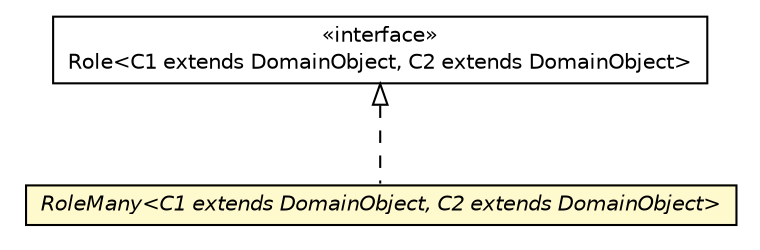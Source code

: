 #!/usr/local/bin/dot
#
# Class diagram 
# Generated by UMLGraph version 5.1 (http://www.umlgraph.org/)
#

digraph G {
	edge [fontname="Helvetica",fontsize=10,labelfontname="Helvetica",labelfontsize=10];
	node [fontname="Helvetica",fontsize=10,shape=plaintext];
	nodesep=0.25;
	ranksep=0.5;
	// pt.ist.fenixframework.dml.runtime.RoleMany<C1 extends pt.ist.fenixframework.DomainObject, C2 extends pt.ist.fenixframework.DomainObject>
	c49680 [label=<<table title="pt.ist.fenixframework.dml.runtime.RoleMany" border="0" cellborder="1" cellspacing="0" cellpadding="2" port="p" bgcolor="lemonChiffon" href="./RoleMany.html">
		<tr><td><table border="0" cellspacing="0" cellpadding="1">
<tr><td align="center" balign="center"><font face="Helvetica-Oblique"> RoleMany&lt;C1 extends DomainObject, C2 extends DomainObject&gt; </font></td></tr>
		</table></td></tr>
		</table>>, fontname="Helvetica", fontcolor="black", fontsize=10.0];
	// pt.ist.fenixframework.dml.runtime.Role<C1 extends pt.ist.fenixframework.DomainObject, C2 extends pt.ist.fenixframework.DomainObject>
	c49682 [label=<<table title="pt.ist.fenixframework.dml.runtime.Role" border="0" cellborder="1" cellspacing="0" cellpadding="2" port="p" href="./Role.html">
		<tr><td><table border="0" cellspacing="0" cellpadding="1">
<tr><td align="center" balign="center"> &#171;interface&#187; </td></tr>
<tr><td align="center" balign="center"> Role&lt;C1 extends DomainObject, C2 extends DomainObject&gt; </td></tr>
		</table></td></tr>
		</table>>, fontname="Helvetica", fontcolor="black", fontsize=10.0];
	//pt.ist.fenixframework.dml.runtime.RoleMany<C1 extends pt.ist.fenixframework.DomainObject, C2 extends pt.ist.fenixframework.DomainObject> implements pt.ist.fenixframework.dml.runtime.Role<C1 extends pt.ist.fenixframework.DomainObject, C2 extends pt.ist.fenixframework.DomainObject>
	c49682:p -> c49680:p [dir=back,arrowtail=empty,style=dashed];
}

